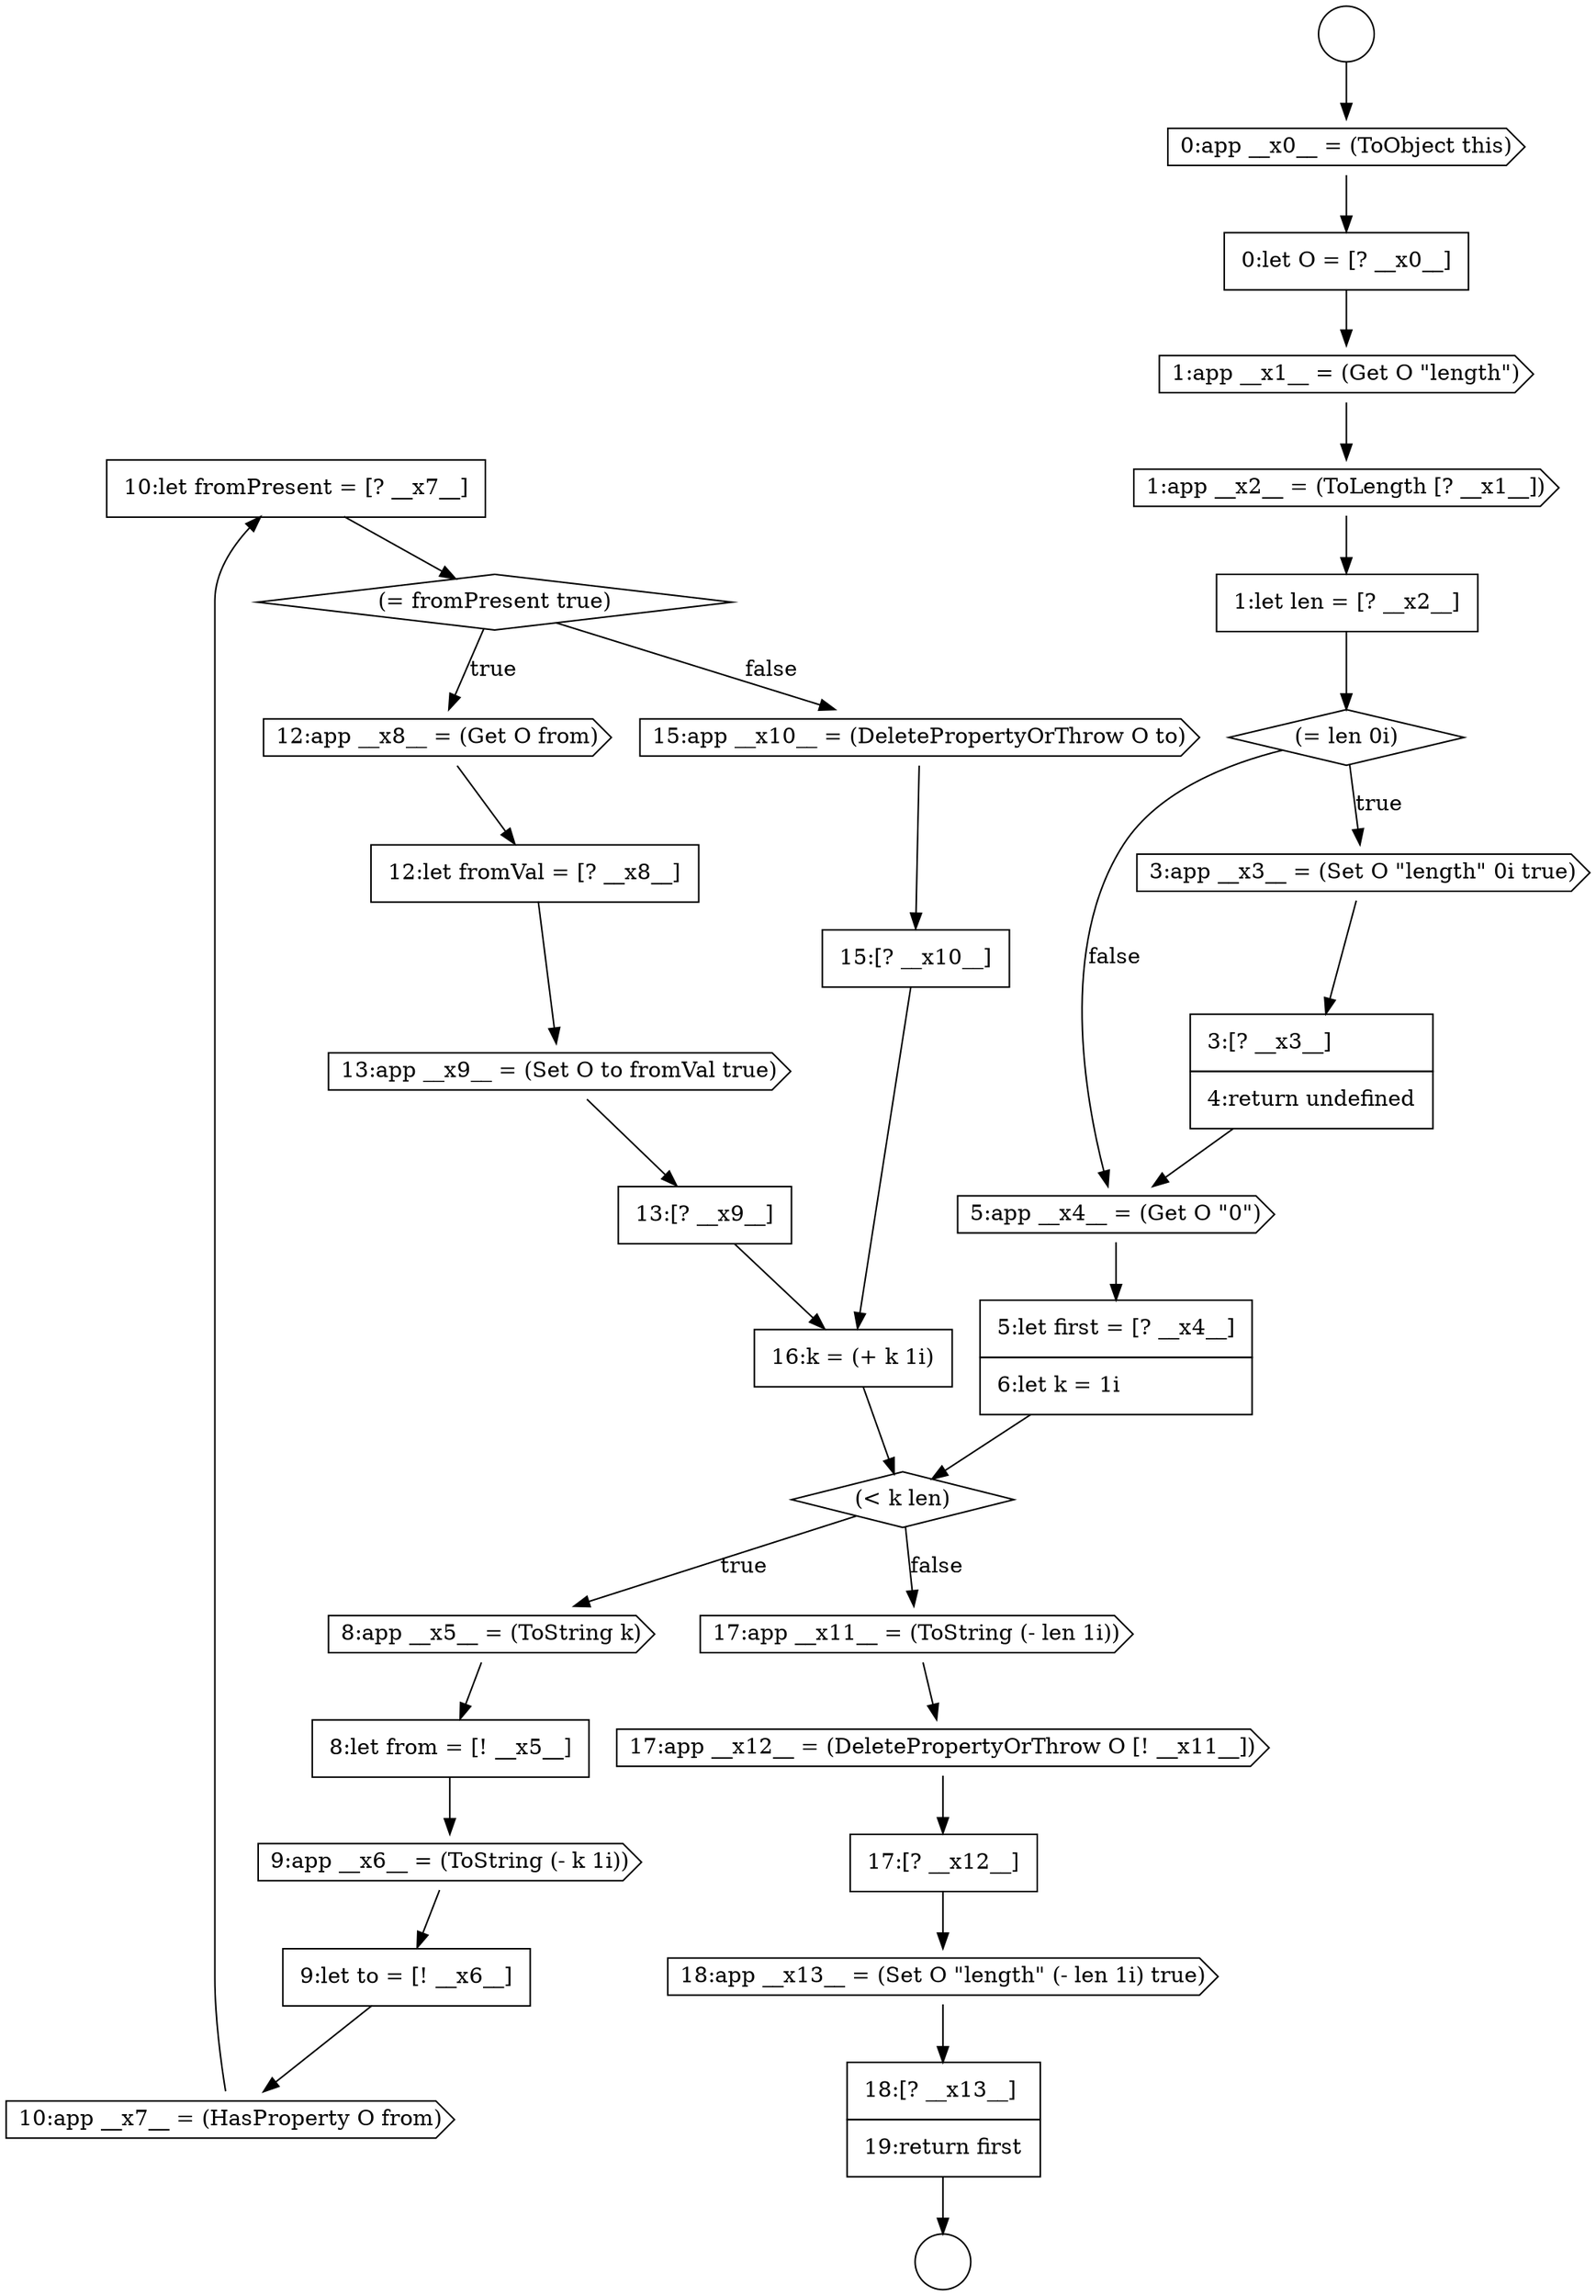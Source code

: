 digraph {
  node15357 [shape=none, margin=0, label=<<font color="black">
    <table border="0" cellborder="1" cellspacing="0" cellpadding="10">
      <tr><td align="left">10:let fromPresent = [? __x7__]</td></tr>
    </table>
  </font>> color="black" fillcolor="white" style=filled]
  node15342 [shape=none, margin=0, label=<<font color="black">
    <table border="0" cellborder="1" cellspacing="0" cellpadding="10">
      <tr><td align="left">0:let O = [? __x0__]</td></tr>
    </table>
  </font>> color="black" fillcolor="white" style=filled]
  node15353 [shape=none, margin=0, label=<<font color="black">
    <table border="0" cellborder="1" cellspacing="0" cellpadding="10">
      <tr><td align="left">8:let from = [! __x5__]</td></tr>
    </table>
  </font>> color="black" fillcolor="white" style=filled]
  node15368 [shape=none, margin=0, label=<<font color="black">
    <table border="0" cellborder="1" cellspacing="0" cellpadding="10">
      <tr><td align="left">17:[? __x12__]</td></tr>
    </table>
  </font>> color="black" fillcolor="white" style=filled]
  node15340 [shape=circle label=" " color="black" fillcolor="white" style=filled]
  node15355 [shape=none, margin=0, label=<<font color="black">
    <table border="0" cellborder="1" cellspacing="0" cellpadding="10">
      <tr><td align="left">9:let to = [! __x6__]</td></tr>
    </table>
  </font>> color="black" fillcolor="white" style=filled]
  node15370 [shape=none, margin=0, label=<<font color="black">
    <table border="0" cellborder="1" cellspacing="0" cellpadding="10">
      <tr><td align="left">18:[? __x13__]</td></tr>
      <tr><td align="left">19:return first</td></tr>
    </table>
  </font>> color="black" fillcolor="white" style=filled]
  node15356 [shape=cds, label=<<font color="black">10:app __x7__ = (HasProperty O from)</font>> color="black" fillcolor="white" style=filled]
  node15359 [shape=cds, label=<<font color="black">12:app __x8__ = (Get O from)</font>> color="black" fillcolor="white" style=filled]
  node15361 [shape=cds, label=<<font color="black">13:app __x9__ = (Set O to fromVal true)</font>> color="black" fillcolor="white" style=filled]
  node15346 [shape=diamond, label=<<font color="black">(= len 0i)</font>> color="black" fillcolor="white" style=filled]
  node15365 [shape=none, margin=0, label=<<font color="black">
    <table border="0" cellborder="1" cellspacing="0" cellpadding="10">
      <tr><td align="left">16:k = (+ k 1i)</td></tr>
    </table>
  </font>> color="black" fillcolor="white" style=filled]
  node15350 [shape=none, margin=0, label=<<font color="black">
    <table border="0" cellborder="1" cellspacing="0" cellpadding="10">
      <tr><td align="left">5:let first = [? __x4__]</td></tr>
      <tr><td align="left">6:let k = 1i</td></tr>
    </table>
  </font>> color="black" fillcolor="white" style=filled]
  node15360 [shape=none, margin=0, label=<<font color="black">
    <table border="0" cellborder="1" cellspacing="0" cellpadding="10">
      <tr><td align="left">12:let fromVal = [? __x8__]</td></tr>
    </table>
  </font>> color="black" fillcolor="white" style=filled]
  node15343 [shape=cds, label=<<font color="black">1:app __x1__ = (Get O &quot;length&quot;)</font>> color="black" fillcolor="white" style=filled]
  node15345 [shape=none, margin=0, label=<<font color="black">
    <table border="0" cellborder="1" cellspacing="0" cellpadding="10">
      <tr><td align="left">1:let len = [? __x2__]</td></tr>
    </table>
  </font>> color="black" fillcolor="white" style=filled]
  node15364 [shape=none, margin=0, label=<<font color="black">
    <table border="0" cellborder="1" cellspacing="0" cellpadding="10">
      <tr><td align="left">15:[? __x10__]</td></tr>
    </table>
  </font>> color="black" fillcolor="white" style=filled]
  node15369 [shape=cds, label=<<font color="black">18:app __x13__ = (Set O &quot;length&quot; (- len 1i) true)</font>> color="black" fillcolor="white" style=filled]
  node15339 [shape=circle label=" " color="black" fillcolor="white" style=filled]
  node15354 [shape=cds, label=<<font color="black">9:app __x6__ = (ToString (- k 1i))</font>> color="black" fillcolor="white" style=filled]
  node15349 [shape=cds, label=<<font color="black">5:app __x4__ = (Get O &quot;0&quot;)</font>> color="black" fillcolor="white" style=filled]
  node15344 [shape=cds, label=<<font color="black">1:app __x2__ = (ToLength [? __x1__])</font>> color="black" fillcolor="white" style=filled]
  node15363 [shape=cds, label=<<font color="black">15:app __x10__ = (DeletePropertyOrThrow O to)</font>> color="black" fillcolor="white" style=filled]
  node15348 [shape=none, margin=0, label=<<font color="black">
    <table border="0" cellborder="1" cellspacing="0" cellpadding="10">
      <tr><td align="left">3:[? __x3__]</td></tr>
      <tr><td align="left">4:return undefined</td></tr>
    </table>
  </font>> color="black" fillcolor="white" style=filled]
  node15367 [shape=cds, label=<<font color="black">17:app __x12__ = (DeletePropertyOrThrow O [! __x11__])</font>> color="black" fillcolor="white" style=filled]
  node15352 [shape=cds, label=<<font color="black">8:app __x5__ = (ToString k)</font>> color="black" fillcolor="white" style=filled]
  node15347 [shape=cds, label=<<font color="black">3:app __x3__ = (Set O &quot;length&quot; 0i true)</font>> color="black" fillcolor="white" style=filled]
  node15366 [shape=cds, label=<<font color="black">17:app __x11__ = (ToString (- len 1i))</font>> color="black" fillcolor="white" style=filled]
  node15341 [shape=cds, label=<<font color="black">0:app __x0__ = (ToObject this)</font>> color="black" fillcolor="white" style=filled]
  node15358 [shape=diamond, label=<<font color="black">(= fromPresent true)</font>> color="black" fillcolor="white" style=filled]
  node15351 [shape=diamond, label=<<font color="black">(&lt; k len)</font>> color="black" fillcolor="white" style=filled]
  node15362 [shape=none, margin=0, label=<<font color="black">
    <table border="0" cellborder="1" cellspacing="0" cellpadding="10">
      <tr><td align="left">13:[? __x9__]</td></tr>
    </table>
  </font>> color="black" fillcolor="white" style=filled]
  node15345 -> node15346 [ color="black"]
  node15342 -> node15343 [ color="black"]
  node15361 -> node15362 [ color="black"]
  node15355 -> node15356 [ color="black"]
  node15339 -> node15341 [ color="black"]
  node15360 -> node15361 [ color="black"]
  node15354 -> node15355 [ color="black"]
  node15346 -> node15347 [label=<<font color="black">true</font>> color="black"]
  node15346 -> node15349 [label=<<font color="black">false</font>> color="black"]
  node15363 -> node15364 [ color="black"]
  node15356 -> node15357 [ color="black"]
  node15359 -> node15360 [ color="black"]
  node15348 -> node15349 [ color="black"]
  node15353 -> node15354 [ color="black"]
  node15357 -> node15358 [ color="black"]
  node15352 -> node15353 [ color="black"]
  node15364 -> node15365 [ color="black"]
  node15349 -> node15350 [ color="black"]
  node15341 -> node15342 [ color="black"]
  node15344 -> node15345 [ color="black"]
  node15343 -> node15344 [ color="black"]
  node15365 -> node15351 [ color="black"]
  node15351 -> node15352 [label=<<font color="black">true</font>> color="black"]
  node15351 -> node15366 [label=<<font color="black">false</font>> color="black"]
  node15350 -> node15351 [ color="black"]
  node15347 -> node15348 [ color="black"]
  node15369 -> node15370 [ color="black"]
  node15366 -> node15367 [ color="black"]
  node15362 -> node15365 [ color="black"]
  node15370 -> node15340 [ color="black"]
  node15368 -> node15369 [ color="black"]
  node15367 -> node15368 [ color="black"]
  node15358 -> node15359 [label=<<font color="black">true</font>> color="black"]
  node15358 -> node15363 [label=<<font color="black">false</font>> color="black"]
}
